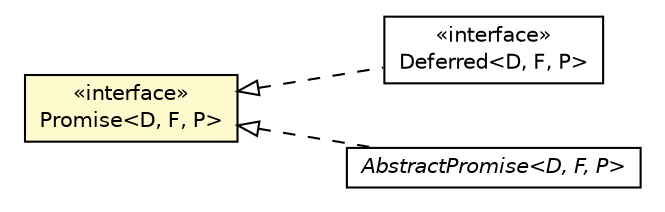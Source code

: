 #!/usr/local/bin/dot
#
# Class diagram 
# Generated by UMLGraph version R5_6-24-gf6e263 (http://www.umlgraph.org/)
#

digraph G {
	edge [fontname="Helvetica",fontsize=10,labelfontname="Helvetica",labelfontsize=10];
	node [fontname="Helvetica",fontsize=10,shape=plaintext];
	nodesep=0.25;
	ranksep=0.5;
	rankdir=LR;
	// org.turbogwt.core.future.shared.Deferred<D, F, P>
	c1128 [label=<<table title="org.turbogwt.core.future.shared.Deferred" border="0" cellborder="1" cellspacing="0" cellpadding="2" port="p" href="./Deferred.html">
		<tr><td><table border="0" cellspacing="0" cellpadding="1">
<tr><td align="center" balign="center"> &#171;interface&#187; </td></tr>
<tr><td align="center" balign="center"> Deferred&lt;D, F, P&gt; </td></tr>
		</table></td></tr>
		</table>>, URL="./Deferred.html", fontname="Helvetica", fontcolor="black", fontsize=10.0];
	// org.turbogwt.core.future.shared.Promise<D, F, P>
	c1129 [label=<<table title="org.turbogwt.core.future.shared.Promise" border="0" cellborder="1" cellspacing="0" cellpadding="2" port="p" bgcolor="lemonChiffon" href="./Promise.html">
		<tr><td><table border="0" cellspacing="0" cellpadding="1">
<tr><td align="center" balign="center"> &#171;interface&#187; </td></tr>
<tr><td align="center" balign="center"> Promise&lt;D, F, P&gt; </td></tr>
		</table></td></tr>
		</table>>, URL="./Promise.html", fontname="Helvetica", fontcolor="black", fontsize=10.0];
	// org.turbogwt.core.future.shared.impl.AbstractPromise<D, F, P>
	c1133 [label=<<table title="org.turbogwt.core.future.shared.impl.AbstractPromise" border="0" cellborder="1" cellspacing="0" cellpadding="2" port="p" href="./impl/AbstractPromise.html">
		<tr><td><table border="0" cellspacing="0" cellpadding="1">
<tr><td align="center" balign="center"><font face="Helvetica-Oblique"> AbstractPromise&lt;D, F, P&gt; </font></td></tr>
		</table></td></tr>
		</table>>, URL="./impl/AbstractPromise.html", fontname="Helvetica", fontcolor="black", fontsize=10.0];
	//org.turbogwt.core.future.shared.Deferred<D, F, P> implements org.turbogwt.core.future.shared.Promise<D, F, P>
	c1129:p -> c1128:p [dir=back,arrowtail=empty,style=dashed];
	//org.turbogwt.core.future.shared.impl.AbstractPromise<D, F, P> implements org.turbogwt.core.future.shared.Promise<D, F, P>
	c1129:p -> c1133:p [dir=back,arrowtail=empty,style=dashed];
}

